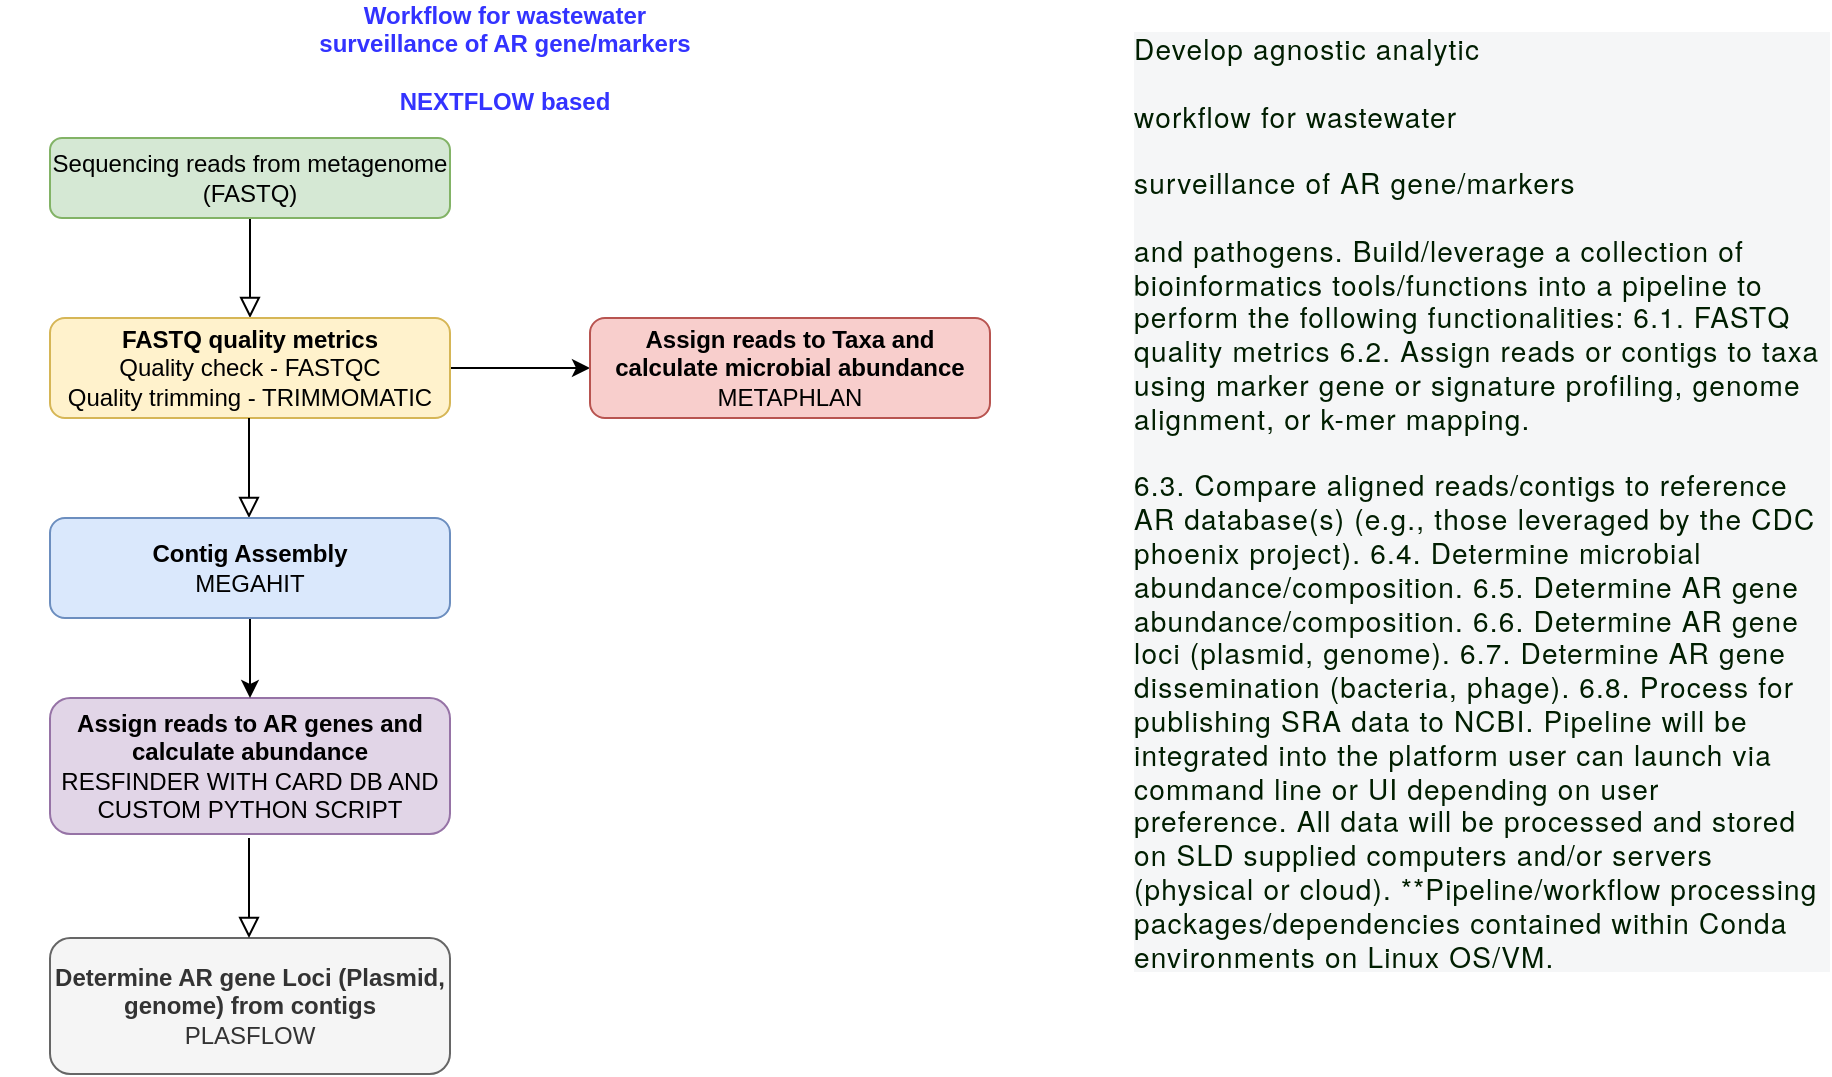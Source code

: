 <mxfile version="21.6.9" type="google">
  <diagram id="C5RBs43oDa-KdzZeNtuy" name="Page-1">
    <mxGraphModel grid="1" page="1" gridSize="10" guides="1" tooltips="1" connect="1" arrows="1" fold="1" pageScale="1" pageWidth="827" pageHeight="1169" math="0" shadow="0">
      <root>
        <mxCell id="WIyWlLk6GJQsqaUBKTNV-0" />
        <mxCell id="WIyWlLk6GJQsqaUBKTNV-1" parent="WIyWlLk6GJQsqaUBKTNV-0" />
        <mxCell id="WIyWlLk6GJQsqaUBKTNV-2" value="" style="rounded=0;html=1;jettySize=auto;orthogonalLoop=1;fontSize=11;endArrow=block;endFill=0;endSize=8;strokeWidth=1;shadow=0;labelBackgroundColor=none;edgeStyle=orthogonalEdgeStyle;" edge="1" parent="WIyWlLk6GJQsqaUBKTNV-1" source="WIyWlLk6GJQsqaUBKTNV-3">
          <mxGeometry relative="1" as="geometry">
            <mxPoint x="260" y="170" as="targetPoint" />
          </mxGeometry>
        </mxCell>
        <mxCell id="WIyWlLk6GJQsqaUBKTNV-3" value="Sequencing reads from metagenome (FASTQ)" style="rounded=1;whiteSpace=wrap;html=1;fontSize=12;glass=0;strokeWidth=1;shadow=0;fillColor=#d5e8d4;strokeColor=#82b366;" vertex="1" parent="WIyWlLk6GJQsqaUBKTNV-1">
          <mxGeometry x="160" y="80" width="200" height="40" as="geometry" />
        </mxCell>
        <mxCell id="80qLnfa65xfgR7zt9OQR-26" value="" style="edgeStyle=orthogonalEdgeStyle;rounded=0;orthogonalLoop=1;jettySize=auto;html=1;fontFamily=Helvetica;fontSize=12;fontColor=default;" edge="1" parent="WIyWlLk6GJQsqaUBKTNV-1" source="80qLnfa65xfgR7zt9OQR-0" target="80qLnfa65xfgR7zt9OQR-2">
          <mxGeometry relative="1" as="geometry" />
        </mxCell>
        <mxCell id="80qLnfa65xfgR7zt9OQR-0" value="&lt;b&gt;FASTQ quality metrics&lt;/b&gt;&lt;br&gt;Quality check - FASTQC &lt;br&gt;Quality trimming - TRIMMOMATIC" style="rounded=1;whiteSpace=wrap;html=1;fontSize=12;glass=0;strokeWidth=1;shadow=0;fillColor=#fff2cc;strokeColor=#d6b656;" vertex="1" parent="WIyWlLk6GJQsqaUBKTNV-1">
          <mxGeometry x="160" y="170" width="200" height="50" as="geometry" />
        </mxCell>
        <mxCell id="80qLnfa65xfgR7zt9OQR-1" value="" style="rounded=0;html=1;jettySize=auto;orthogonalLoop=1;fontSize=11;endArrow=block;endFill=0;endSize=8;strokeWidth=1;shadow=0;labelBackgroundColor=none;edgeStyle=orthogonalEdgeStyle;" edge="1" parent="WIyWlLk6GJQsqaUBKTNV-1">
          <mxGeometry relative="1" as="geometry">
            <mxPoint x="259.5" y="220" as="sourcePoint" />
            <mxPoint x="259.5" y="270" as="targetPoint" />
          </mxGeometry>
        </mxCell>
        <mxCell id="80qLnfa65xfgR7zt9OQR-2" value="&lt;b&gt;Assign reads to Taxa and calculate microbial abundance&lt;/b&gt;&lt;br&gt;METAPHLAN" style="rounded=1;whiteSpace=wrap;html=1;fontSize=12;glass=0;strokeWidth=1;shadow=0;fillColor=#f8cecc;strokeColor=#b85450;" vertex="1" parent="WIyWlLk6GJQsqaUBKTNV-1">
          <mxGeometry x="430" y="170" width="200" height="50" as="geometry" />
        </mxCell>
        <mxCell id="80qLnfa65xfgR7zt9OQR-3" value="&lt;p style=&quot;box-sizing: border-box; margin: 0px; line-height: var(--line-height); word-break: break-word; color: rgb(0, 30, 0); font-family: &amp;quot;Neue Montreal&amp;quot;, &amp;quot;Helvetica Neue&amp;quot;, Helvetica, Arial, sans-serif, &amp;quot;Apple Color Emoji&amp;quot;, &amp;quot;Segoe UI Emoji&amp;quot;, &amp;quot;Segoe UI Symbol&amp;quot;, &amp;quot;Noto Color Emoji&amp;quot;; font-size: 14px; font-style: normal; font-variant-ligatures: normal; font-variant-caps: normal; font-weight: 400; letter-spacing: 0.6px; orphans: 2; text-align: start; text-indent: 0px; text-transform: none; widows: 2; word-spacing: 0px; -webkit-text-stroke-width: 0px; background-color: rgb(245, 246, 247); text-decoration-thickness: initial; text-decoration-style: initial; text-decoration-color: initial;&quot;&gt;Develop agnostic analytic&lt;/p&gt;&lt;p style=&quot;box-sizing: border-box; margin: 0px; line-height: var(--line-height); word-break: break-word; color: rgb(0, 30, 0); font-family: &amp;quot;Neue Montreal&amp;quot;, &amp;quot;Helvetica Neue&amp;quot;, Helvetica, Arial, sans-serif, &amp;quot;Apple Color Emoji&amp;quot;, &amp;quot;Segoe UI Emoji&amp;quot;, &amp;quot;Segoe UI Symbol&amp;quot;, &amp;quot;Noto Color Emoji&amp;quot;; font-size: 14px; font-style: normal; font-variant-ligatures: normal; font-variant-caps: normal; font-weight: 400; letter-spacing: 0.6px; orphans: 2; text-align: start; text-indent: 0px; text-transform: none; widows: 2; word-spacing: 0px; -webkit-text-stroke-width: 0px; background-color: rgb(245, 246, 247); text-decoration-thickness: initial; text-decoration-style: initial; text-decoration-color: initial;&quot;&gt;&lt;br style=&quot;box-sizing: border-box;&quot;&gt;&lt;/p&gt;&lt;p style=&quot;box-sizing: border-box; margin: 0px; line-height: var(--line-height); word-break: break-word; color: rgb(0, 30, 0); font-family: &amp;quot;Neue Montreal&amp;quot;, &amp;quot;Helvetica Neue&amp;quot;, Helvetica, Arial, sans-serif, &amp;quot;Apple Color Emoji&amp;quot;, &amp;quot;Segoe UI Emoji&amp;quot;, &amp;quot;Segoe UI Symbol&amp;quot;, &amp;quot;Noto Color Emoji&amp;quot;; font-size: 14px; font-style: normal; font-variant-ligatures: normal; font-variant-caps: normal; font-weight: 400; letter-spacing: 0.6px; orphans: 2; text-align: start; text-indent: 0px; text-transform: none; widows: 2; word-spacing: 0px; -webkit-text-stroke-width: 0px; background-color: rgb(245, 246, 247); text-decoration-thickness: initial; text-decoration-style: initial; text-decoration-color: initial;&quot;&gt;workflow for wastewater&lt;/p&gt;&lt;p style=&quot;box-sizing: border-box; margin: 0px; line-height: var(--line-height); word-break: break-word; color: rgb(0, 30, 0); font-family: &amp;quot;Neue Montreal&amp;quot;, &amp;quot;Helvetica Neue&amp;quot;, Helvetica, Arial, sans-serif, &amp;quot;Apple Color Emoji&amp;quot;, &amp;quot;Segoe UI Emoji&amp;quot;, &amp;quot;Segoe UI Symbol&amp;quot;, &amp;quot;Noto Color Emoji&amp;quot;; font-size: 14px; font-style: normal; font-variant-ligatures: normal; font-variant-caps: normal; font-weight: 400; letter-spacing: 0.6px; orphans: 2; text-align: start; text-indent: 0px; text-transform: none; widows: 2; word-spacing: 0px; -webkit-text-stroke-width: 0px; background-color: rgb(245, 246, 247); text-decoration-thickness: initial; text-decoration-style: initial; text-decoration-color: initial;&quot;&gt;&lt;br style=&quot;box-sizing: border-box;&quot;&gt;&lt;/p&gt;&lt;p style=&quot;box-sizing: border-box; margin: 0px; line-height: var(--line-height); word-break: break-word; color: rgb(0, 30, 0); font-family: &amp;quot;Neue Montreal&amp;quot;, &amp;quot;Helvetica Neue&amp;quot;, Helvetica, Arial, sans-serif, &amp;quot;Apple Color Emoji&amp;quot;, &amp;quot;Segoe UI Emoji&amp;quot;, &amp;quot;Segoe UI Symbol&amp;quot;, &amp;quot;Noto Color Emoji&amp;quot;; font-size: 14px; font-style: normal; font-variant-ligatures: normal; font-variant-caps: normal; font-weight: 400; letter-spacing: 0.6px; orphans: 2; text-align: start; text-indent: 0px; text-transform: none; widows: 2; word-spacing: 0px; -webkit-text-stroke-width: 0px; background-color: rgb(245, 246, 247); text-decoration-thickness: initial; text-decoration-style: initial; text-decoration-color: initial;&quot;&gt;surveillance of AR gene/markers&lt;/p&gt;&lt;p style=&quot;box-sizing: border-box; margin: 0px; line-height: var(--line-height); word-break: break-word; color: rgb(0, 30, 0); font-family: &amp;quot;Neue Montreal&amp;quot;, &amp;quot;Helvetica Neue&amp;quot;, Helvetica, Arial, sans-serif, &amp;quot;Apple Color Emoji&amp;quot;, &amp;quot;Segoe UI Emoji&amp;quot;, &amp;quot;Segoe UI Symbol&amp;quot;, &amp;quot;Noto Color Emoji&amp;quot;; font-size: 14px; font-style: normal; font-variant-ligatures: normal; font-variant-caps: normal; font-weight: 400; letter-spacing: 0.6px; orphans: 2; text-align: start; text-indent: 0px; text-transform: none; widows: 2; word-spacing: 0px; -webkit-text-stroke-width: 0px; background-color: rgb(245, 246, 247); text-decoration-thickness: initial; text-decoration-style: initial; text-decoration-color: initial;&quot;&gt;&lt;br style=&quot;box-sizing: border-box;&quot;&gt;&lt;/p&gt;&lt;p style=&quot;box-sizing: border-box; margin: 0px; line-height: var(--line-height); word-break: break-word; color: rgb(0, 30, 0); font-family: &amp;quot;Neue Montreal&amp;quot;, &amp;quot;Helvetica Neue&amp;quot;, Helvetica, Arial, sans-serif, &amp;quot;Apple Color Emoji&amp;quot;, &amp;quot;Segoe UI Emoji&amp;quot;, &amp;quot;Segoe UI Symbol&amp;quot;, &amp;quot;Noto Color Emoji&amp;quot;; font-size: 14px; font-style: normal; font-variant-ligatures: normal; font-variant-caps: normal; font-weight: 400; letter-spacing: 0.6px; orphans: 2; text-align: start; text-indent: 0px; text-transform: none; widows: 2; word-spacing: 0px; -webkit-text-stroke-width: 0px; background-color: rgb(245, 246, 247); text-decoration-thickness: initial; text-decoration-style: initial; text-decoration-color: initial;&quot;&gt;and pathogens. Build/leverage a collection of bioinformatics tools/functions into a pipeline to perform the following functionalities: 6.1. FASTQ quality metrics 6.2. Assign reads or contigs to taxa using marker gene or signature profiling, genome alignment, or k-mer mapping.&lt;/p&gt;&lt;p style=&quot;box-sizing: border-box; margin: 0px; line-height: var(--line-height); word-break: break-word; color: rgb(0, 30, 0); font-family: &amp;quot;Neue Montreal&amp;quot;, &amp;quot;Helvetica Neue&amp;quot;, Helvetica, Arial, sans-serif, &amp;quot;Apple Color Emoji&amp;quot;, &amp;quot;Segoe UI Emoji&amp;quot;, &amp;quot;Segoe UI Symbol&amp;quot;, &amp;quot;Noto Color Emoji&amp;quot;; font-size: 14px; font-style: normal; font-variant-ligatures: normal; font-variant-caps: normal; font-weight: 400; letter-spacing: 0.6px; orphans: 2; text-align: start; text-indent: 0px; text-transform: none; widows: 2; word-spacing: 0px; -webkit-text-stroke-width: 0px; background-color: rgb(245, 246, 247); text-decoration-thickness: initial; text-decoration-style: initial; text-decoration-color: initial;&quot;&gt;&lt;br style=&quot;box-sizing: border-box;&quot;&gt;&lt;/p&gt;&lt;p style=&quot;box-sizing: border-box; margin: 0px; line-height: var(--line-height); word-break: break-word; color: rgb(0, 30, 0); font-family: &amp;quot;Neue Montreal&amp;quot;, &amp;quot;Helvetica Neue&amp;quot;, Helvetica, Arial, sans-serif, &amp;quot;Apple Color Emoji&amp;quot;, &amp;quot;Segoe UI Emoji&amp;quot;, &amp;quot;Segoe UI Symbol&amp;quot;, &amp;quot;Noto Color Emoji&amp;quot;; font-size: 14px; font-style: normal; font-variant-ligatures: normal; font-variant-caps: normal; font-weight: 400; letter-spacing: 0.6px; orphans: 2; text-align: start; text-indent: 0px; text-transform: none; widows: 2; word-spacing: 0px; -webkit-text-stroke-width: 0px; background-color: rgb(245, 246, 247); text-decoration-thickness: initial; text-decoration-style: initial; text-decoration-color: initial;&quot;&gt;6.3. Compare aligned reads/contigs to reference AR database(s) (e.g., those leveraged by the CDC phoenix project). 6.4. Determine microbial abundance/composition. 6.5. Determine AR gene abundance/composition. 6.6. Determine AR gene loci (plasmid, genome). 6.7. Determine AR gene dissemination (bacteria, phage). 6.8. Process for publishing SRA data to NCBI.&lt;span&gt;&amp;nbsp;&lt;/span&gt;&lt;strong style=&quot;box-sizing: border-box; font-weight: var(--strong-weight);&quot;&gt;Pipeline will be integrated into the platform user can launch via command line or UI depending on user preference.&lt;/strong&gt;&lt;span&gt;&amp;nbsp;&lt;/span&gt;All data will be processed and stored on SLD supplied computers and/or servers (physical or cloud). **Pipeline/workflow processing packages/dependencies contained within Conda environments on Linux OS/VM.&lt;/p&gt;" style="text;whiteSpace=wrap;html=1;" vertex="1" parent="WIyWlLk6GJQsqaUBKTNV-1">
          <mxGeometry x="700" y="20" width="350" height="490" as="geometry" />
        </mxCell>
        <mxCell id="80qLnfa65xfgR7zt9OQR-8" value="&lt;div&gt;Workflow for wastewater&lt;/div&gt;&lt;div&gt;surveillance of AR gene/markers&lt;/div&gt;&lt;div&gt;&lt;br&gt;&lt;/div&gt;&lt;div&gt;NEXTFLOW based&lt;/div&gt;" style="text;strokeColor=none;align=center;fillColor=none;html=1;verticalAlign=middle;whiteSpace=wrap;rounded=0;fontSize=12;fontFamily=Helvetica;fontColor=#3333FF;fontStyle=1" vertex="1" parent="WIyWlLk6GJQsqaUBKTNV-1">
          <mxGeometry x="135" y="20" width="505" height="40" as="geometry" />
        </mxCell>
        <mxCell id="80qLnfa65xfgR7zt9OQR-16" value="&lt;b&gt;Assign reads to AR genes and calculate abundance&lt;/b&gt;&lt;br&gt;RESFINDER WITH CARD DB AND CUSTOM PYTHON SCRIPT" style="rounded=1;whiteSpace=wrap;html=1;fontSize=12;glass=0;strokeWidth=1;shadow=0;fillColor=#e1d5e7;strokeColor=#9673a6;" vertex="1" parent="WIyWlLk6GJQsqaUBKTNV-1">
          <mxGeometry x="160" y="360" width="200" height="68" as="geometry" />
        </mxCell>
        <mxCell id="80qLnfa65xfgR7zt9OQR-18" value="&lt;b&gt;Determine AR gene Loci (Plasmid, genome) from contigs&lt;/b&gt;&lt;br&gt;PLASFLOW" style="rounded=1;whiteSpace=wrap;html=1;fontSize=12;glass=0;strokeWidth=1;shadow=0;fillColor=#f5f5f5;fontColor=#333333;strokeColor=#666666;" vertex="1" parent="WIyWlLk6GJQsqaUBKTNV-1">
          <mxGeometry x="160" y="480" width="200" height="68" as="geometry" />
        </mxCell>
        <mxCell id="80qLnfa65xfgR7zt9OQR-28" value="" style="edgeStyle=orthogonalEdgeStyle;rounded=0;orthogonalLoop=1;jettySize=auto;html=1;fontFamily=Helvetica;fontSize=12;fontColor=default;" edge="1" parent="WIyWlLk6GJQsqaUBKTNV-1" source="80qLnfa65xfgR7zt9OQR-21" target="80qLnfa65xfgR7zt9OQR-16">
          <mxGeometry relative="1" as="geometry" />
        </mxCell>
        <mxCell id="80qLnfa65xfgR7zt9OQR-21" value="&lt;b&gt;Contig Assembly&lt;br&gt;&lt;/b&gt;MEGAHIT" style="rounded=1;whiteSpace=wrap;html=1;fontSize=12;glass=0;strokeWidth=1;shadow=0;fillColor=#dae8fc;strokeColor=#6c8ebf;" vertex="1" parent="WIyWlLk6GJQsqaUBKTNV-1">
          <mxGeometry x="160" y="270" width="200" height="50" as="geometry" />
        </mxCell>
        <mxCell id="80qLnfa65xfgR7zt9OQR-22" value="" style="rounded=0;html=1;jettySize=auto;orthogonalLoop=1;fontSize=11;endArrow=block;endFill=0;endSize=8;strokeWidth=1;shadow=0;labelBackgroundColor=none;edgeStyle=orthogonalEdgeStyle;" edge="1" parent="WIyWlLk6GJQsqaUBKTNV-1">
          <mxGeometry relative="1" as="geometry">
            <mxPoint x="259.5" y="430" as="sourcePoint" />
            <mxPoint x="259.5" y="480" as="targetPoint" />
          </mxGeometry>
        </mxCell>
      </root>
    </mxGraphModel>
  </diagram>
</mxfile>
